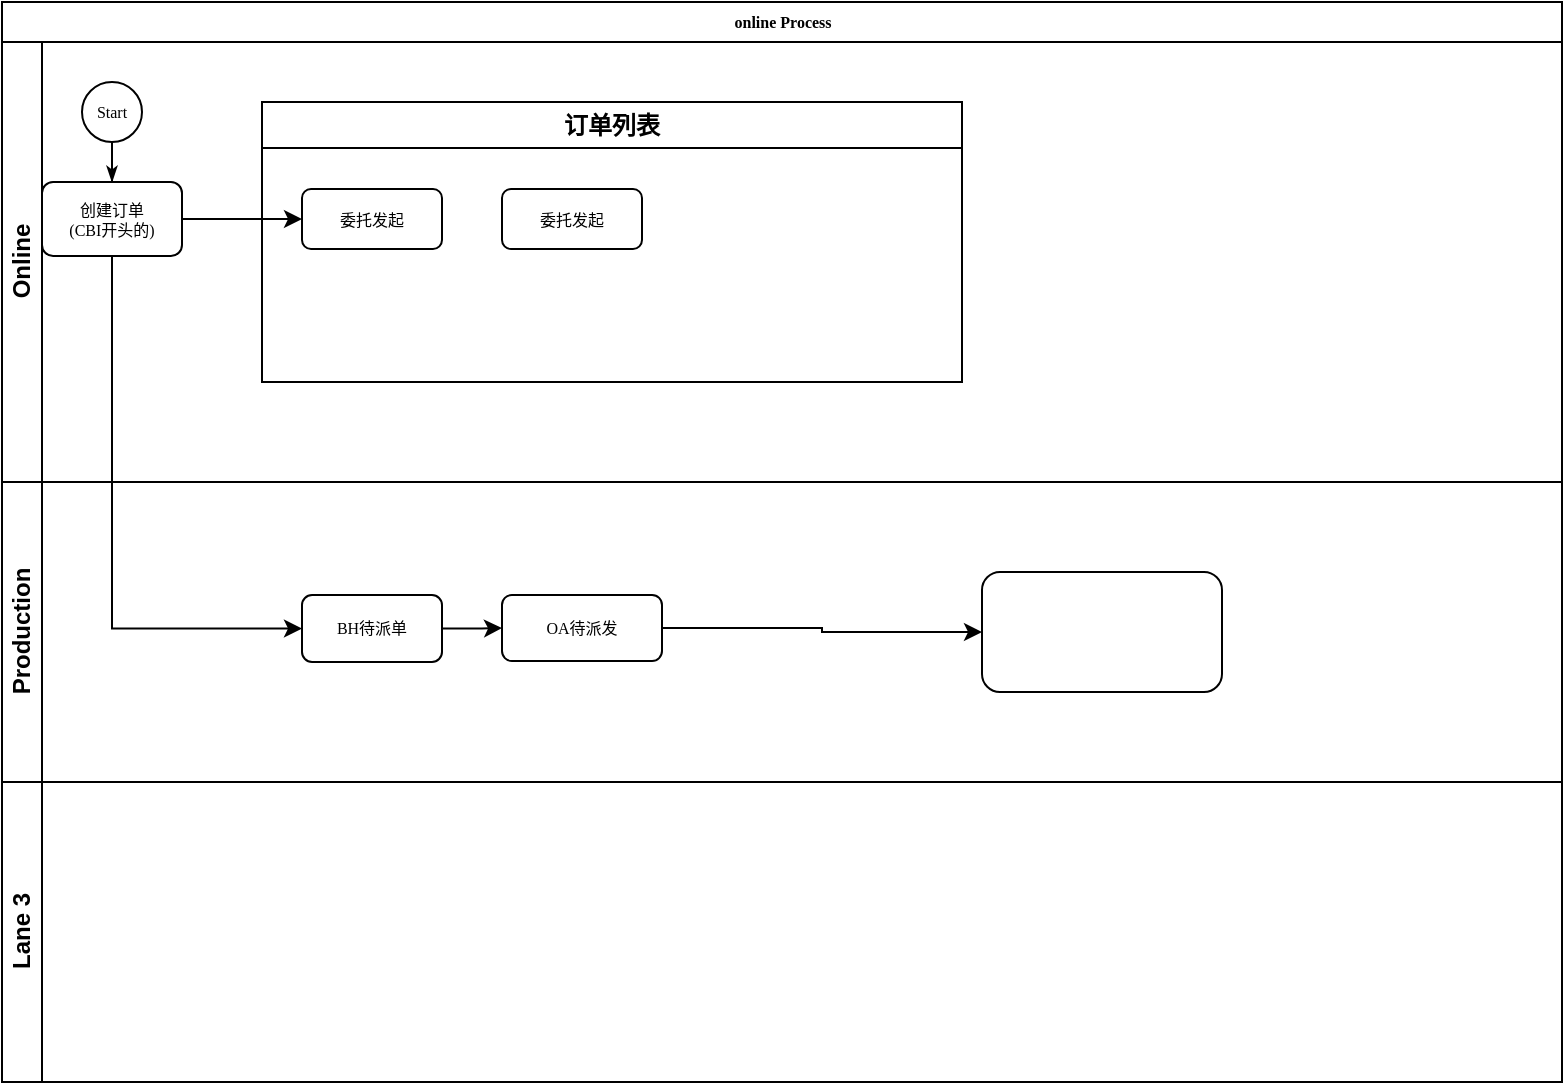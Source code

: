<mxfile version="24.7.7">
  <diagram name="Page-1" id="c7488fd3-1785-93aa-aadb-54a6760d102a">
    <mxGraphModel dx="983" dy="517" grid="1" gridSize="10" guides="1" tooltips="1" connect="1" arrows="1" fold="1" page="1" pageScale="1" pageWidth="1100" pageHeight="850" background="none" math="0" shadow="0">
      <root>
        <mxCell id="0" />
        <mxCell id="1" parent="0" />
        <mxCell id="2b4e8129b02d487f-1" value="online Process" style="swimlane;html=1;childLayout=stackLayout;horizontal=1;startSize=20;horizontalStack=0;rounded=0;shadow=0;labelBackgroundColor=none;strokeWidth=1;fontFamily=Verdana;fontSize=8;align=center;" parent="1" vertex="1">
          <mxGeometry x="150" y="30" width="780" height="540" as="geometry" />
        </mxCell>
        <mxCell id="2b4e8129b02d487f-2" value="Online" style="swimlane;html=1;startSize=20;horizontal=0;" parent="2b4e8129b02d487f-1" vertex="1">
          <mxGeometry y="20" width="780" height="220" as="geometry" />
        </mxCell>
        <mxCell id="Jwhx34OBtB9swdhGf9xD-15" value="订单列表" style="swimlane;whiteSpace=wrap;html=1;" vertex="1" parent="2b4e8129b02d487f-2">
          <mxGeometry x="130" y="30" width="350" height="140" as="geometry" />
        </mxCell>
        <mxCell id="2b4e8129b02d487f-7" value="委托发起" style="rounded=1;whiteSpace=wrap;html=1;shadow=0;labelBackgroundColor=none;strokeWidth=1;fontFamily=Verdana;fontSize=8;align=center;" parent="Jwhx34OBtB9swdhGf9xD-15" vertex="1">
          <mxGeometry x="20" y="43.5" width="70" height="30" as="geometry" />
        </mxCell>
        <mxCell id="Jwhx34OBtB9swdhGf9xD-21" value="委托发起" style="rounded=1;whiteSpace=wrap;html=1;shadow=0;labelBackgroundColor=none;strokeWidth=1;fontFamily=Verdana;fontSize=8;align=center;" vertex="1" parent="Jwhx34OBtB9swdhGf9xD-15">
          <mxGeometry x="120" y="43.5" width="70" height="30" as="geometry" />
        </mxCell>
        <mxCell id="2b4e8129b02d487f-18" style="edgeStyle=orthogonalEdgeStyle;rounded=0;html=1;labelBackgroundColor=none;startArrow=none;startFill=0;startSize=5;endArrow=classicThin;endFill=1;endSize=5;jettySize=auto;orthogonalLoop=1;strokeWidth=1;fontFamily=Verdana;fontSize=8" parent="2b4e8129b02d487f-2" source="2b4e8129b02d487f-5" target="2b4e8129b02d487f-6" edge="1">
          <mxGeometry relative="1" as="geometry" />
        </mxCell>
        <mxCell id="2b4e8129b02d487f-5" value="Start" style="ellipse;whiteSpace=wrap;html=1;rounded=0;shadow=0;labelBackgroundColor=none;strokeWidth=1;fontFamily=Verdana;fontSize=8;align=center;" parent="2b4e8129b02d487f-2" vertex="1">
          <mxGeometry x="40" y="20" width="30" height="30" as="geometry" />
        </mxCell>
        <mxCell id="Jwhx34OBtB9swdhGf9xD-20" style="edgeStyle=orthogonalEdgeStyle;rounded=0;orthogonalLoop=1;jettySize=auto;html=1;strokeWidth=1;" edge="1" parent="2b4e8129b02d487f-2" source="2b4e8129b02d487f-6" target="2b4e8129b02d487f-7">
          <mxGeometry relative="1" as="geometry" />
        </mxCell>
        <mxCell id="2b4e8129b02d487f-6" value="创建订单&lt;br&gt;(CBI开头的)" style="rounded=1;whiteSpace=wrap;html=1;shadow=0;labelBackgroundColor=none;strokeWidth=1;fontFamily=Verdana;fontSize=8;align=center;" parent="2b4e8129b02d487f-2" vertex="1">
          <mxGeometry x="20" y="70.0" width="70" height="37" as="geometry" />
        </mxCell>
        <mxCell id="2b4e8129b02d487f-3" value="Production" style="swimlane;html=1;startSize=20;horizontal=0;" parent="2b4e8129b02d487f-1" vertex="1">
          <mxGeometry y="240" width="780" height="150" as="geometry" />
        </mxCell>
        <mxCell id="Jwhx34OBtB9swdhGf9xD-9" style="edgeStyle=orthogonalEdgeStyle;rounded=0;orthogonalLoop=1;jettySize=auto;html=1;" edge="1" parent="2b4e8129b02d487f-3" source="2b4e8129b02d487f-12" target="Jwhx34OBtB9swdhGf9xD-8">
          <mxGeometry relative="1" as="geometry" />
        </mxCell>
        <mxCell id="2b4e8129b02d487f-12" value="BH待派单" style="rounded=1;whiteSpace=wrap;html=1;shadow=0;labelBackgroundColor=none;strokeWidth=1;fontFamily=Verdana;fontSize=8;align=center;" parent="2b4e8129b02d487f-3" vertex="1">
          <mxGeometry x="150" y="56.5" width="70" height="33.5" as="geometry" />
        </mxCell>
        <mxCell id="Jwhx34OBtB9swdhGf9xD-19" value="" style="edgeStyle=orthogonalEdgeStyle;rounded=0;orthogonalLoop=1;jettySize=auto;html=1;" edge="1" parent="2b4e8129b02d487f-3" source="Jwhx34OBtB9swdhGf9xD-8" target="Jwhx34OBtB9swdhGf9xD-18">
          <mxGeometry relative="1" as="geometry" />
        </mxCell>
        <mxCell id="Jwhx34OBtB9swdhGf9xD-8" value="OA待派发" style="rounded=1;whiteSpace=wrap;html=1;shadow=0;labelBackgroundColor=none;strokeWidth=1;fontFamily=Verdana;fontSize=8;align=center;" vertex="1" parent="2b4e8129b02d487f-3">
          <mxGeometry x="250" y="56.5" width="80" height="33" as="geometry" />
        </mxCell>
        <mxCell id="Jwhx34OBtB9swdhGf9xD-18" value="" style="whiteSpace=wrap;html=1;fontSize=8;fontFamily=Verdana;rounded=1;shadow=0;labelBackgroundColor=none;strokeWidth=1;" vertex="1" parent="2b4e8129b02d487f-3">
          <mxGeometry x="490" y="45" width="120" height="60" as="geometry" />
        </mxCell>
        <mxCell id="2b4e8129b02d487f-4" value="Lane 3" style="swimlane;html=1;startSize=20;horizontal=0;" parent="2b4e8129b02d487f-1" vertex="1">
          <mxGeometry y="390" width="780" height="150" as="geometry" />
        </mxCell>
        <mxCell id="Jwhx34OBtB9swdhGf9xD-1" style="edgeStyle=orthogonalEdgeStyle;rounded=0;orthogonalLoop=1;jettySize=auto;html=1;exitX=0.5;exitY=1;exitDx=0;exitDy=0;entryX=0;entryY=0.5;entryDx=0;entryDy=0;" edge="1" parent="2b4e8129b02d487f-1" source="2b4e8129b02d487f-6" target="2b4e8129b02d487f-12">
          <mxGeometry relative="1" as="geometry">
            <mxPoint x="50" y="145.517" as="sourcePoint" />
            <mxPoint x="125" y="333.5" as="targetPoint" />
          </mxGeometry>
        </mxCell>
      </root>
    </mxGraphModel>
  </diagram>
</mxfile>

